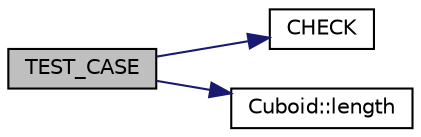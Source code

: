 digraph "TEST_CASE"
{
 // LATEX_PDF_SIZE
  edge [fontname="Helvetica",fontsize="10",labelfontname="Helvetica",labelfontsize="10"];
  node [fontname="Helvetica",fontsize="10",shape=record];
  rankdir="LR";
  Node1 [label="TEST_CASE",height=0.2,width=0.4,color="black", fillcolor="grey75", style="filled", fontcolor="black",tooltip=" "];
  Node1 -> Node2 [color="midnightblue",fontsize="10",style="solid",fontname="Helvetica"];
  Node2 [label="CHECK",height=0.2,width=0.4,color="black", fillcolor="white", style="filled",URL="$tests_2cuboid_8cpp.html#abb94f8a2dfc1af5358ea24ebda10d88c",tooltip=" "];
  Node1 -> Node3 [color="midnightblue",fontsize="10",style="solid",fontname="Helvetica"];
  Node3 [label="Cuboid::length",height=0.2,width=0.4,color="black", fillcolor="white", style="filled",URL="$class_cuboid.html#ad14c56f7bc768189d039828aa871f60b",tooltip=" "];
}
